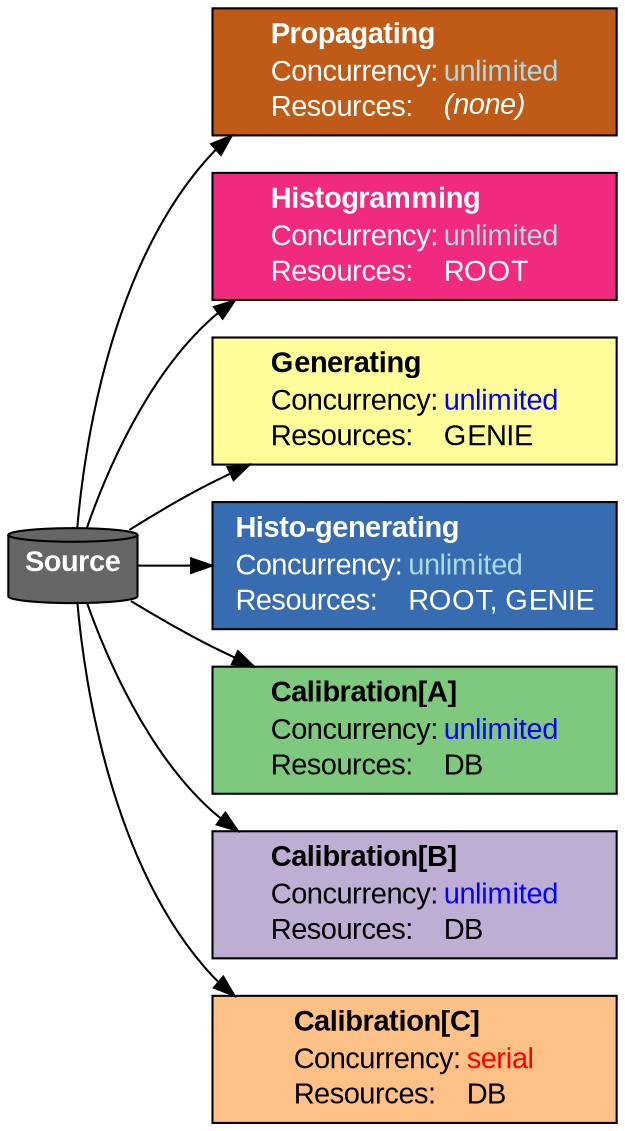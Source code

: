 digraph {
  rankdir=LR
  Source [label=<<b>Source</b>> style="filled" shape="cylinder" fillcolor="#666666" fontcolor="white" fontname="Arial"]
  node [shape="box" style=filled fontname="Arial" width=2.7]

  propagating [
    label=<
      <table cellpadding="0" border="0" cellborder="0">
         <tr><td align="LEFT" colspan="2"><b>Propagating</b></td></tr>
         <tr><td align="LEFT">Concurrency:</td><td align="LEFT"><font color="lightblue">unlimited</font></td></tr>
         <tr><td align="LEFT">Resources:</td><td align="LEFT"><i>(none)</i></td></tr>
      </table>
    >
    fillcolor="#BF5B17"
    fontcolor="white"
  ]

  histogramming [
    label=<
      <table cellpadding="0" border="0" cellborder="0">
         <tr><td align="LEFT" colspan="2"><b>Histogramming</b></td></tr>
         <tr><td align="LEFT">Concurrency:</td><td align="LEFT"><font color="lightblue">unlimited</font></td></tr>
         <tr><td align="LEFT">Resources:</td><td align="LEFT">ROOT</td></tr>
      </table>
    >
    fillcolor="#F02A7F"
    fontcolor="white"
  ]

  generating [
    label=<
      <table cellpadding="0" border="0" cellborder="0">
         <tr><td align="LEFT" colspan="2"><b>Generating</b></td></tr>
         <tr><td align="LEFT">Concurrency:</td><td align="LEFT"><font color="blue">unlimited</font></td></tr>
         <tr><td align="LEFT">Resources:</td><td align="LEFT">GENIE</td></tr>
      </table>
    >
    fillcolor="#FFFD99"
  ]

  histo_generating [
    label=<
      <table cellpadding="0" border="0" cellborder="0">
         <tr><td align="LEFT" colspan="2"><b>Histo-generating</b></td></tr>
         <tr><td align="LEFT">Concurrency:</td><td align="LEFT"><font color="lightblue">unlimited</font></td></tr>
         <tr><td align="LEFT">Resources:</td><td align="LEFT">ROOT, GENIE</td></tr>
      </table>
    >
    fillcolor="#386CB0"
    fontcolor="white"
  ]

  calA [
    label=<
      <table cellpadding="0" border="0" cellborder="0">
         <tr><td align="LEFT" colspan="2"><b>Calibration[A]</b></td></tr>
         <tr><td align="LEFT">Concurrency:</td><td align="LEFT"><font color="blue">unlimited</font></td></tr>
         <tr><td align="LEFT">Resources:</td><td align="LEFT">DB</td></tr>
      </table>
    >
    fillcolor="#7FC97F"
  ]

  calB [
    label=<
      <table cellpadding="0" border="0" cellborder="0">
         <tr><td align="LEFT" colspan="2"><b>Calibration[B]</b></td></tr>
         <tr><td align="LEFT">Concurrency:</td><td align="LEFT"><font color="blue">unlimited</font></td></tr>
         <tr><td align="LEFT">Resources:</td><td align="LEFT">DB</td></tr>
      </table>
    >
    fillcolor="#BEAED4"
  ]

  calC [
    label=<
      <table cellpadding="0" border="0" cellborder="0">
         <tr><td align="LEFT" colspan="2"><b>Calibration[C]</b></td></tr>
         <tr><td align="LEFT">Concurrency:</td><td align="LEFT"><font color="red">serial</font></td></tr>
         <tr><td align="LEFT">Resources:</td><td align="LEFT">DB</td></tr>
      </table>
    >
    fillcolor="#FDC086"
  ]

  Source -> {propagating histogramming generating histo_generating calA calB calC}
}
